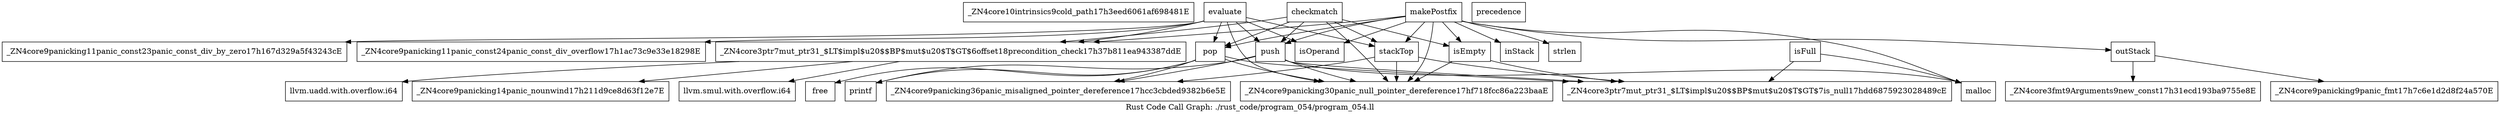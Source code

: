 digraph "Rust Code Call Graph: ./rust_code/program_054/program_054.ll" {
	label="Rust Code Call Graph: ./rust_code/program_054/program_054.ll";

	Node0x55849563c620 [shape=record,label="{_ZN4core10intrinsics9cold_path17h3eed6061af698481E}"];
	Node0x55849563f920 [shape=record,label="{_ZN4core3fmt9Arguments9new_const17h31ecd193ba9755e8E}"];
	Node0x558495640d30 [shape=record,label="{_ZN4core3ptr7mut_ptr31_$LT$impl$u20$$BP$mut$u20$T$GT$6offset18precondition_check17h37b811ea943387ddE}"];
	Node0x558495640d30 -> Node0x55849564ebd0;
	Node0x558495640d30 -> Node0x55849564fc00;
	Node0x558495640d30 -> Node0x558495652350;
	Node0x558495654d30 [shape=record,label="{_ZN4core3ptr7mut_ptr31_$LT$impl$u20$$BP$mut$u20$T$GT$7is_null17hdd6875923028489cE}"];
	Node0x5584956559e0 [shape=record,label="{push}"];
	Node0x5584956559e0 -> Node0x558495657280;
	Node0x5584956559e0 -> Node0x558495654d30;
	Node0x5584956559e0 -> Node0x55849565c220;
	Node0x5584956559e0 -> Node0x558495665bc0;
	Node0x5584956559e0 -> Node0x558495665c40;
	Node0x55849565c780 [shape=record,label="{pop}"];
	Node0x55849565c780 -> Node0x558495654d30;
	Node0x55849565c780 -> Node0x558495665c40;
	Node0x55849565c780 -> Node0x55849565c220;
	Node0x55849565c780 -> Node0x558495626300;
	Node0x55849565c780 -> Node0x558495665bc0;
	Node0x558495659a10 [shape=record,label="{isFull}"];
	Node0x558495659a10 -> Node0x558495657280;
	Node0x558495659a10 -> Node0x558495654d30;
	Node0x558495659af0 [shape=record,label="{isEmpty}"];
	Node0x558495659af0 -> Node0x558495654d30;
	Node0x558495659af0 -> Node0x558495665c40;
	Node0x55849565c310 [shape=record,label="{stackTop}"];
	Node0x55849565c310 -> Node0x558495654d30;
	Node0x55849565c310 -> Node0x558495665c40;
	Node0x55849565c310 -> Node0x558495665bc0;
	Node0x558495657410 [shape=record,label="{outStack}"];
	Node0x558495657410 -> Node0x55849563f920;
	Node0x558495657410 -> Node0x55849565bb60;
	Node0x558495661b30 [shape=record,label="{checkmatch}"];
	Node0x558495661b30 -> Node0x558495640d30;
	Node0x558495661b30 -> Node0x558495665c40;
	Node0x558495661b30 -> Node0x558495659af0;
	Node0x558495661b30 -> Node0x5584956559e0;
	Node0x558495661b30 -> Node0x55849565c310;
	Node0x558495661b30 -> Node0x55849565c780;
	Node0x5584956583a0 [shape=record,label="{inStack}"];
	Node0x55849565c890 [shape=record,label="{isOperand}"];
	Node0x55849565b7e0 [shape=record,label="{precedence}"];
	Node0x55849565a530 [shape=record,label="{makePostfix}"];
	Node0x55849565a530 -> Node0x558495654720;
	Node0x55849565a530 -> Node0x558495657280;
	Node0x55849565a530 -> Node0x558495640d30;
	Node0x55849565a530 -> Node0x558495665c40;
	Node0x55849565a530 -> Node0x558495659af0;
	Node0x55849565a530 -> Node0x5584956559e0;
	Node0x55849565a530 -> Node0x55849565c780;
	Node0x55849565a530 -> Node0x558495657410;
	Node0x55849565a530 -> Node0x5584956583a0;
	Node0x55849565a530 -> Node0x55849565c310;
	Node0x55849565a530 -> Node0x55849565c890;
	Node0x5584956567a0 [shape=record,label="{evaluate}"];
	Node0x5584956567a0 -> Node0x558495640d30;
	Node0x5584956567a0 -> Node0x558495665c40;
	Node0x5584956567a0 -> Node0x55849565c310;
	Node0x5584956567a0 -> Node0x5584956559e0;
	Node0x5584956567a0 -> Node0x55849565c890;
	Node0x5584956567a0 -> Node0x5584956512f0;
	Node0x5584956567a0 -> Node0x55849565c780;
	Node0x5584956567a0 -> Node0x558495652650;
	Node0x55849564ebd0 [shape=record,label="{llvm.smul.with.overflow.i64}"];
	Node0x55849564fc00 [shape=record,label="{llvm.uadd.with.overflow.i64}"];
	Node0x558495652350 [shape=record,label="{_ZN4core9panicking14panic_nounwind17h211d9ce8d63f12e7E}"];
	Node0x558495657280 [shape=record,label="{malloc}"];
	Node0x558495665bc0 [shape=record,label="{_ZN4core9panicking36panic_misaligned_pointer_dereference17hcc3cbded9382b6e5E}"];
	Node0x558495665c40 [shape=record,label="{_ZN4core9panicking30panic_null_pointer_dereference17hf718fcc86a223baaE}"];
	Node0x55849565c220 [shape=record,label="{printf}"];
	Node0x558495626300 [shape=record,label="{free}"];
	Node0x55849565bb60 [shape=record,label="{_ZN4core9panicking9panic_fmt17h7c6e1d2d8f24a570E}"];
	Node0x558495654720 [shape=record,label="{strlen}"];
	Node0x558495652650 [shape=record,label="{_ZN4core9panicking11panic_const23panic_const_div_by_zero17h167d329a5f43243cE}"];
	Node0x5584956512f0 [shape=record,label="{_ZN4core9panicking11panic_const24panic_const_div_overflow17h1ac73c9e33e18298E}"];
}
